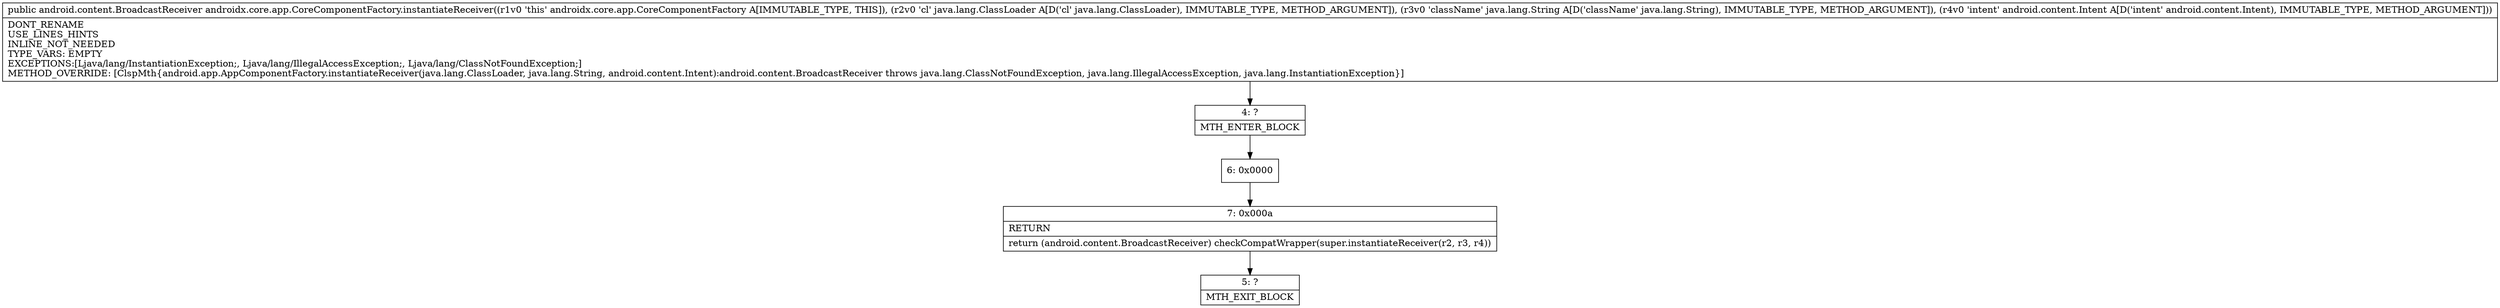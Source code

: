 digraph "CFG forandroidx.core.app.CoreComponentFactory.instantiateReceiver(Ljava\/lang\/ClassLoader;Ljava\/lang\/String;Landroid\/content\/Intent;)Landroid\/content\/BroadcastReceiver;" {
Node_4 [shape=record,label="{4\:\ ?|MTH_ENTER_BLOCK\l}"];
Node_6 [shape=record,label="{6\:\ 0x0000}"];
Node_7 [shape=record,label="{7\:\ 0x000a|RETURN\l|return (android.content.BroadcastReceiver) checkCompatWrapper(super.instantiateReceiver(r2, r3, r4))\l}"];
Node_5 [shape=record,label="{5\:\ ?|MTH_EXIT_BLOCK\l}"];
MethodNode[shape=record,label="{public android.content.BroadcastReceiver androidx.core.app.CoreComponentFactory.instantiateReceiver((r1v0 'this' androidx.core.app.CoreComponentFactory A[IMMUTABLE_TYPE, THIS]), (r2v0 'cl' java.lang.ClassLoader A[D('cl' java.lang.ClassLoader), IMMUTABLE_TYPE, METHOD_ARGUMENT]), (r3v0 'className' java.lang.String A[D('className' java.lang.String), IMMUTABLE_TYPE, METHOD_ARGUMENT]), (r4v0 'intent' android.content.Intent A[D('intent' android.content.Intent), IMMUTABLE_TYPE, METHOD_ARGUMENT]))  | DONT_RENAME\lUSE_LINES_HINTS\lINLINE_NOT_NEEDED\lTYPE_VARS: EMPTY\lEXCEPTIONS:[Ljava\/lang\/InstantiationException;, Ljava\/lang\/IllegalAccessException;, Ljava\/lang\/ClassNotFoundException;]\lMETHOD_OVERRIDE: [ClspMth\{android.app.AppComponentFactory.instantiateReceiver(java.lang.ClassLoader, java.lang.String, android.content.Intent):android.content.BroadcastReceiver throws java.lang.ClassNotFoundException, java.lang.IllegalAccessException, java.lang.InstantiationException\}]\l}"];
MethodNode -> Node_4;Node_4 -> Node_6;
Node_6 -> Node_7;
Node_7 -> Node_5;
}

